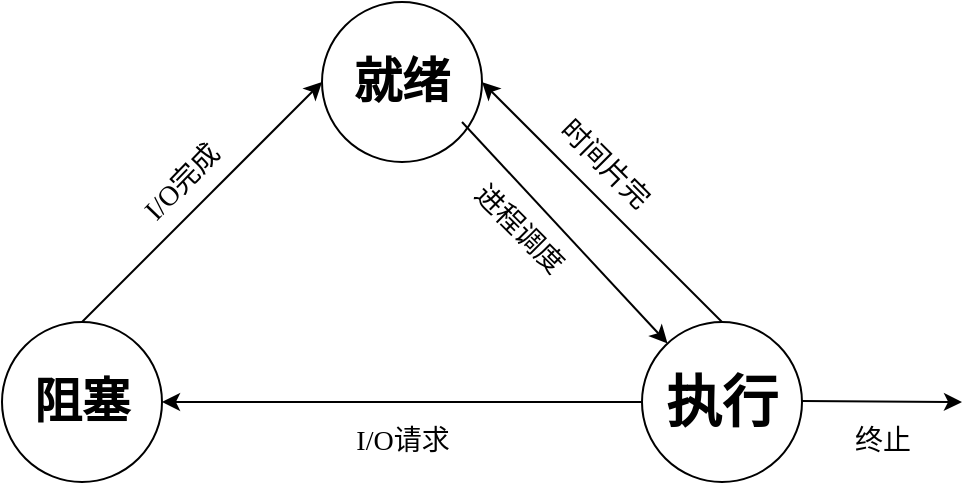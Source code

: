 <mxfile version="15.8.8" type="github">
  <diagram id="ygHQgPqUl0qkulNirLyh" name="第 1 页">
    <mxGraphModel dx="1038" dy="556" grid="1" gridSize="10" guides="1" tooltips="1" connect="1" arrows="1" fold="1" page="1" pageScale="1" pageWidth="827" pageHeight="1169" math="0" shadow="0">
      <root>
        <mxCell id="0" />
        <mxCell id="1" parent="0" />
        <mxCell id="UeNNuD2tdPK7nRoK3-FY-1" value="&lt;h1&gt;就绪&lt;/h1&gt;" style="ellipse;whiteSpace=wrap;html=1;aspect=fixed;fontFamily=Comic Sans MS;" vertex="1" parent="1">
          <mxGeometry x="360" y="120" width="80" height="80" as="geometry" />
        </mxCell>
        <mxCell id="UeNNuD2tdPK7nRoK3-FY-2" value="&lt;h1&gt;阻塞&lt;/h1&gt;" style="ellipse;whiteSpace=wrap;html=1;aspect=fixed;fontFamily=Comic Sans MS;fontSize=12;gradientColor=none;" vertex="1" parent="1">
          <mxGeometry x="200" y="280" width="80" height="80" as="geometry" />
        </mxCell>
        <mxCell id="UeNNuD2tdPK7nRoK3-FY-3" value="" style="endArrow=classic;html=1;rounded=0;fontFamily=Comic Sans MS;fontSize=14;curved=1;" edge="1" parent="1">
          <mxGeometry width="50" height="50" relative="1" as="geometry">
            <mxPoint x="240" y="280" as="sourcePoint" />
            <mxPoint x="360" y="160" as="targetPoint" />
          </mxGeometry>
        </mxCell>
        <mxCell id="UeNNuD2tdPK7nRoK3-FY-6" value="I/O完成" style="edgeLabel;html=1;align=center;verticalAlign=middle;resizable=0;points=[];fontSize=14;fontFamily=Comic Sans MS;rotation=-46;" vertex="1" connectable="0" parent="UeNNuD2tdPK7nRoK3-FY-3">
          <mxGeometry x="0.291" relative="1" as="geometry">
            <mxPoint x="-28" y="8" as="offset" />
          </mxGeometry>
        </mxCell>
        <mxCell id="UeNNuD2tdPK7nRoK3-FY-7" value="" style="endArrow=classic;html=1;rounded=0;fontFamily=Comic Sans MS;fontSize=14;curved=1;" edge="1" parent="1">
          <mxGeometry width="50" height="50" relative="1" as="geometry">
            <mxPoint x="560" y="280" as="sourcePoint" />
            <mxPoint x="440" y="160" as="targetPoint" />
            <Array as="points" />
          </mxGeometry>
        </mxCell>
        <mxCell id="UeNNuD2tdPK7nRoK3-FY-8" value="时间片完" style="edgeLabel;html=1;align=center;verticalAlign=middle;resizable=0;points=[];fontSize=14;fontFamily=Comic Sans MS;rotation=45;" vertex="1" connectable="0" parent="UeNNuD2tdPK7nRoK3-FY-7">
          <mxGeometry x="0.291" relative="1" as="geometry">
            <mxPoint x="18" y="-2" as="offset" />
          </mxGeometry>
        </mxCell>
        <mxCell id="UeNNuD2tdPK7nRoK3-FY-12" value="" style="endArrow=classic;html=1;rounded=0;fontFamily=Comic Sans MS;fontSize=14;curved=1;" edge="1" parent="1" target="UeNNuD2tdPK7nRoK3-FY-14">
          <mxGeometry width="50" height="50" relative="1" as="geometry">
            <mxPoint x="430" y="180" as="sourcePoint" />
            <mxPoint x="550" y="300" as="targetPoint" />
            <Array as="points" />
          </mxGeometry>
        </mxCell>
        <mxCell id="UeNNuD2tdPK7nRoK3-FY-13" value="进程调度" style="edgeLabel;html=1;align=center;verticalAlign=middle;resizable=0;points=[];fontSize=14;fontFamily=Comic Sans MS;rotation=45;" vertex="1" connectable="0" parent="UeNNuD2tdPK7nRoK3-FY-12">
          <mxGeometry x="0.291" relative="1" as="geometry">
            <mxPoint x="-38" y="-18" as="offset" />
          </mxGeometry>
        </mxCell>
        <mxCell id="UeNNuD2tdPK7nRoK3-FY-14" value="&lt;h1&gt;执行&lt;/h1&gt;" style="ellipse;whiteSpace=wrap;html=1;aspect=fixed;fontFamily=Comic Sans MS;fontSize=14;gradientColor=none;" vertex="1" parent="1">
          <mxGeometry x="520" y="280" width="80" height="80" as="geometry" />
        </mxCell>
        <mxCell id="UeNNuD2tdPK7nRoK3-FY-15" value="" style="endArrow=classic;html=1;rounded=0;fontFamily=Comic Sans MS;fontSize=14;curved=1;entryX=1;entryY=0.5;entryDx=0;entryDy=0;exitX=0;exitY=0.5;exitDx=0;exitDy=0;" edge="1" parent="1" source="UeNNuD2tdPK7nRoK3-FY-14" target="UeNNuD2tdPK7nRoK3-FY-2">
          <mxGeometry width="50" height="50" relative="1" as="geometry">
            <mxPoint x="460" y="260" as="sourcePoint" />
            <mxPoint x="340" y="380" as="targetPoint" />
          </mxGeometry>
        </mxCell>
        <mxCell id="UeNNuD2tdPK7nRoK3-FY-16" value="I/O请求" style="edgeLabel;html=1;align=center;verticalAlign=middle;resizable=0;points=[];fontSize=14;fontFamily=Comic Sans MS;rotation=0;" vertex="1" connectable="0" parent="UeNNuD2tdPK7nRoK3-FY-15">
          <mxGeometry x="0.291" relative="1" as="geometry">
            <mxPoint x="35" y="20" as="offset" />
          </mxGeometry>
        </mxCell>
        <mxCell id="UeNNuD2tdPK7nRoK3-FY-17" value="" style="endArrow=classic;html=1;rounded=0;fontFamily=Comic Sans MS;fontSize=14;curved=1;exitX=1;exitY=0.5;exitDx=0;exitDy=0;" edge="1" parent="1">
          <mxGeometry width="50" height="50" relative="1" as="geometry">
            <mxPoint x="600" y="319.5" as="sourcePoint" />
            <mxPoint x="680" y="320" as="targetPoint" />
          </mxGeometry>
        </mxCell>
        <mxCell id="UeNNuD2tdPK7nRoK3-FY-18" value="终止" style="edgeLabel;html=1;align=center;verticalAlign=middle;resizable=0;points=[];fontSize=14;fontFamily=Comic Sans MS;rotation=0;" vertex="1" connectable="0" parent="UeNNuD2tdPK7nRoK3-FY-17">
          <mxGeometry x="0.291" relative="1" as="geometry">
            <mxPoint x="-12" y="20" as="offset" />
          </mxGeometry>
        </mxCell>
      </root>
    </mxGraphModel>
  </diagram>
</mxfile>
